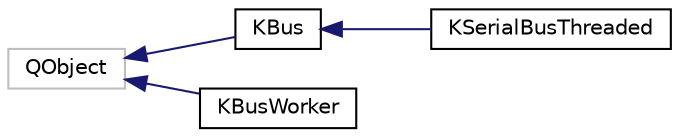 digraph "Graphical Class Hierarchy"
{
 // LATEX_PDF_SIZE
  edge [fontname="Helvetica",fontsize="10",labelfontname="Helvetica",labelfontsize="10"];
  node [fontname="Helvetica",fontsize="10",shape=record];
  rankdir="LR";
  Node3 [label="QObject",height=0.2,width=0.4,color="grey75", fillcolor="white", style="filled",tooltip=" "];
  Node3 -> Node0 [dir="back",color="midnightblue",fontsize="10",style="solid",fontname="Helvetica"];
  Node0 [label="KBus",height=0.2,width=0.4,color="black", fillcolor="white", style="filled",URL="$class_k_bus.html",tooltip=" "];
  Node0 -> Node1 [dir="back",color="midnightblue",fontsize="10",style="solid",fontname="Helvetica"];
  Node1 [label="KSerialBusThreaded",height=0.2,width=0.4,color="black", fillcolor="white", style="filled",URL="$class_k_serial_bus_threaded.html",tooltip="Implementation KBus on QSerialPort, QThread and Workers."];
  Node3 -> Node6 [dir="back",color="midnightblue",fontsize="10",style="solid",fontname="Helvetica"];
  Node6 [label="KBusWorker",height=0.2,width=0.4,color="black", fillcolor="white", style="filled",URL="$class_k_bus_worker.html",tooltip=" "];
}

